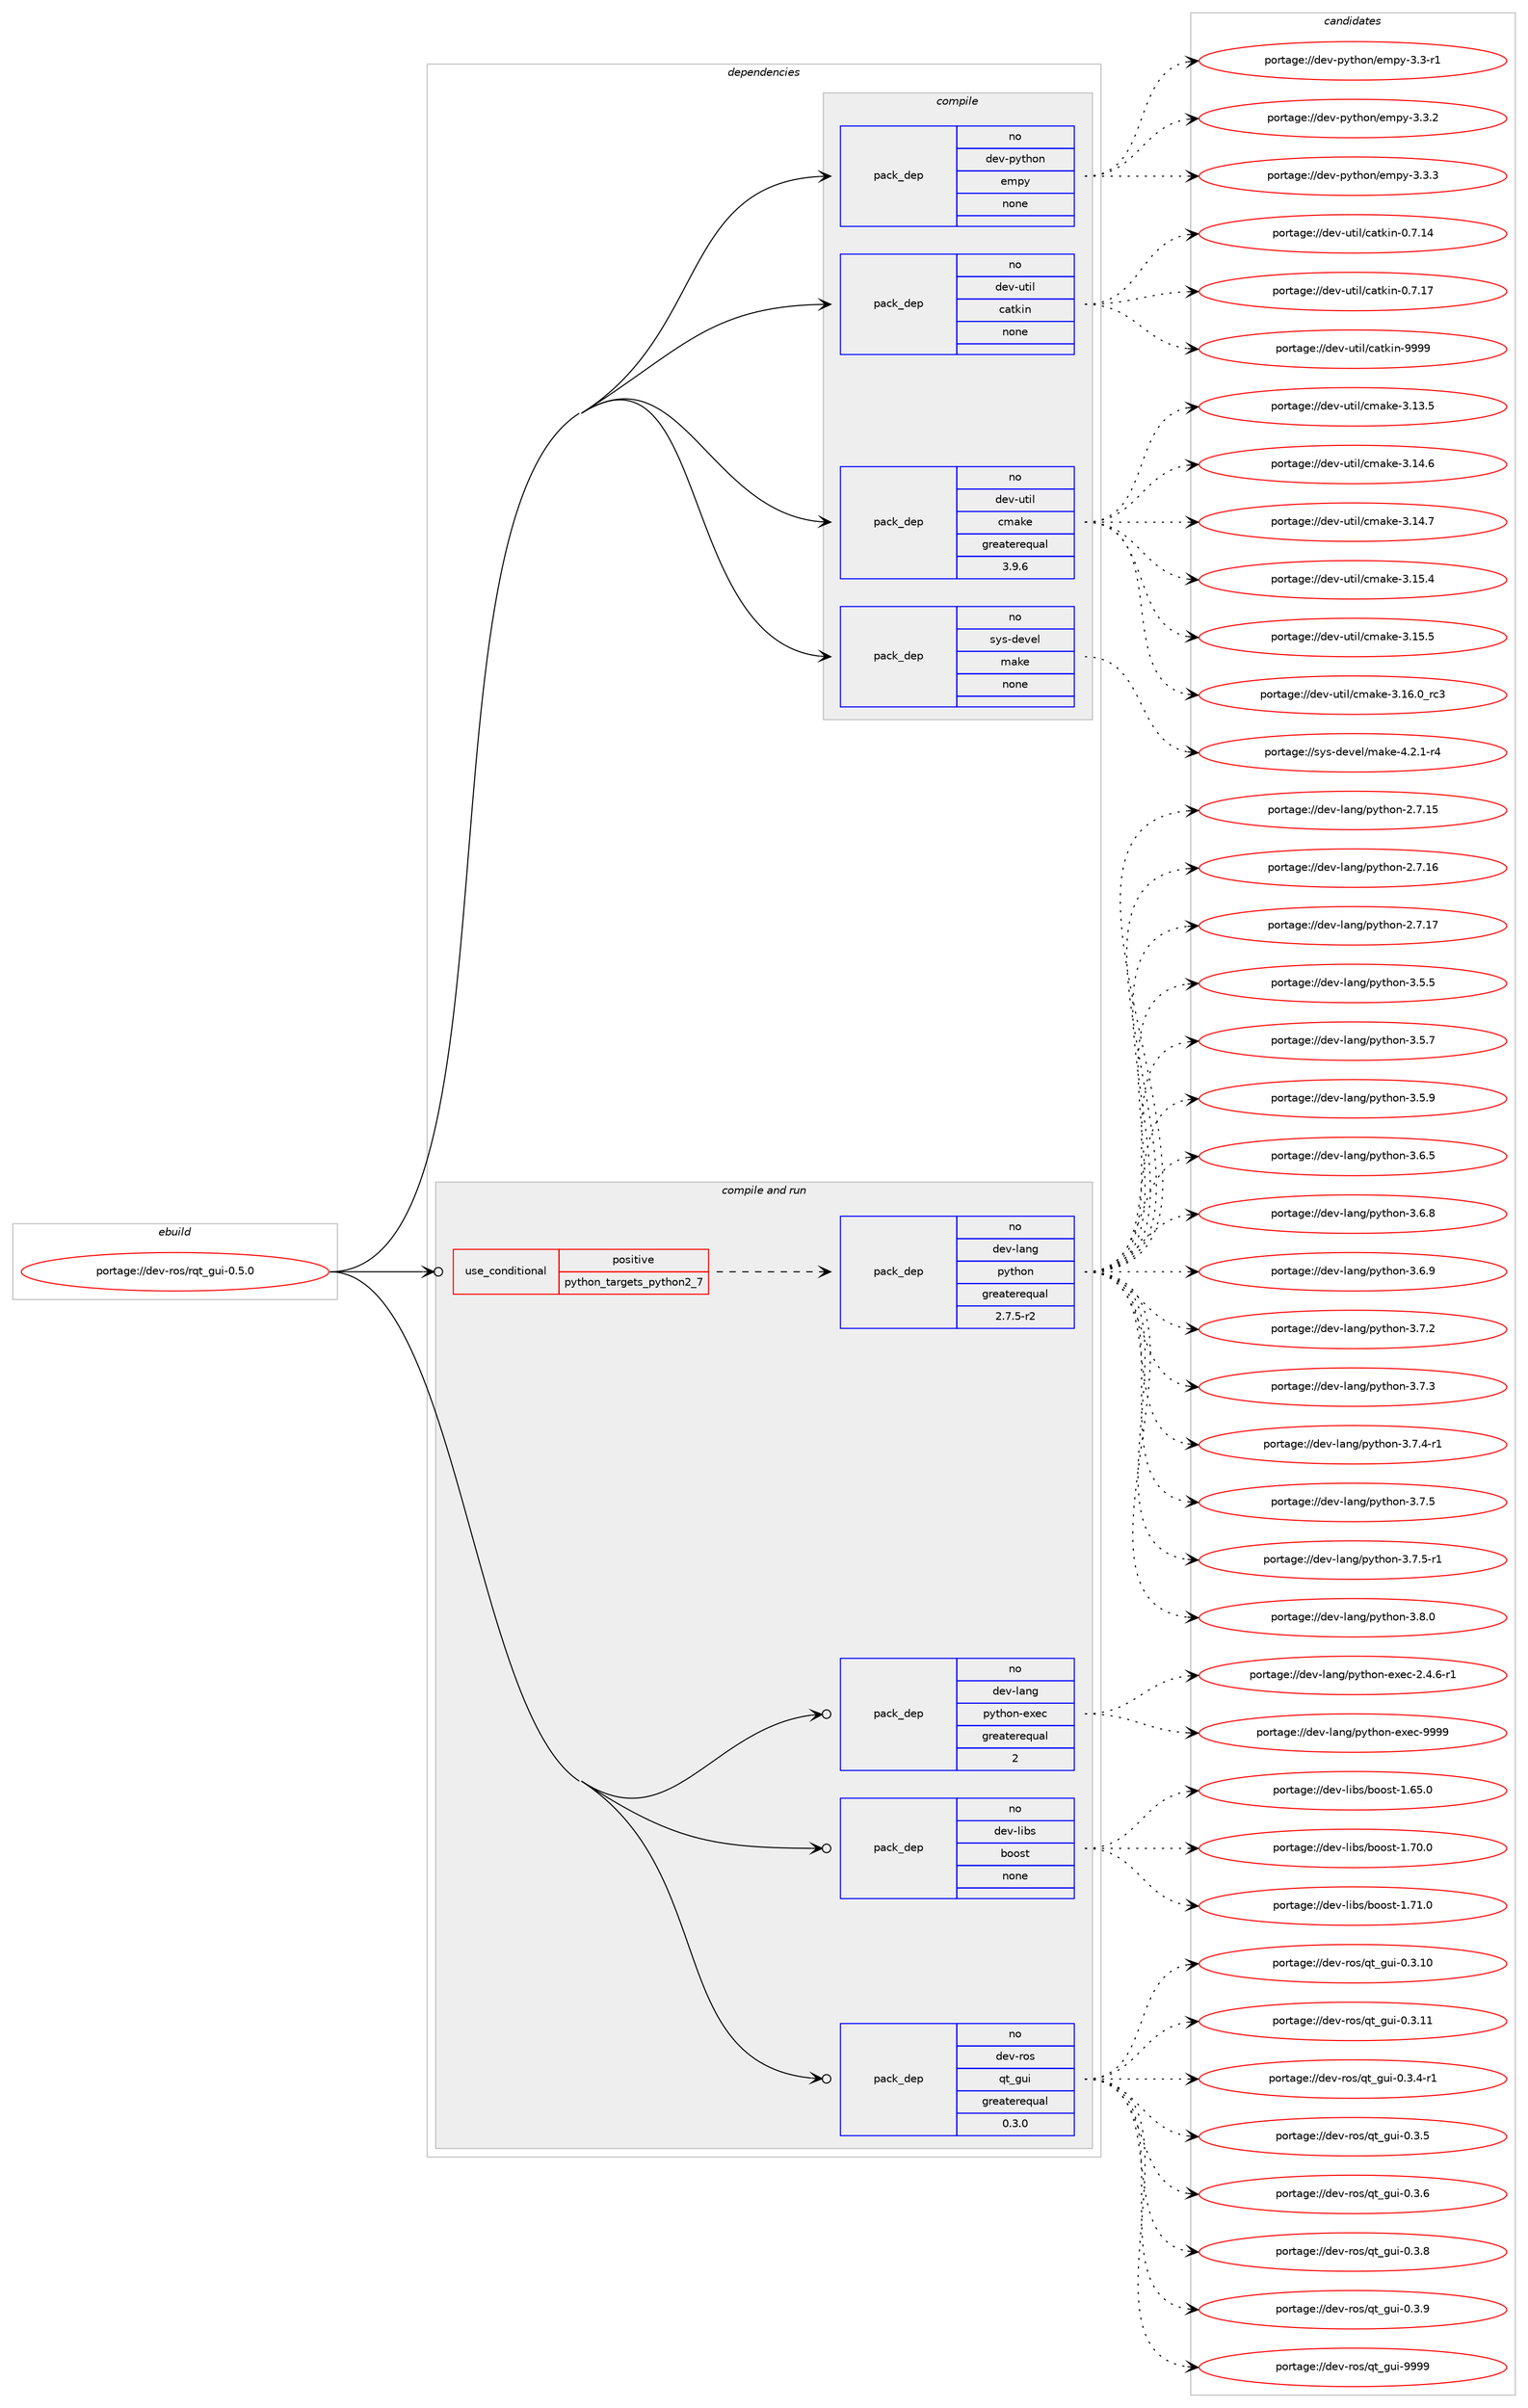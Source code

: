 digraph prolog {

# *************
# Graph options
# *************

newrank=true;
concentrate=true;
compound=true;
graph [rankdir=LR,fontname=Helvetica,fontsize=10,ranksep=1.5];#, ranksep=2.5, nodesep=0.2];
edge  [arrowhead=vee];
node  [fontname=Helvetica,fontsize=10];

# **********
# The ebuild
# **********

subgraph cluster_leftcol {
color=gray;
rank=same;
label=<<i>ebuild</i>>;
id [label="portage://dev-ros/rqt_gui-0.5.0", color=red, width=4, href="../dev-ros/rqt_gui-0.5.0.svg"];
}

# ****************
# The dependencies
# ****************

subgraph cluster_midcol {
color=gray;
label=<<i>dependencies</i>>;
subgraph cluster_compile {
fillcolor="#eeeeee";
style=filled;
label=<<i>compile</i>>;
subgraph pack152427 {
dependency200434 [label=<<TABLE BORDER="0" CELLBORDER="1" CELLSPACING="0" CELLPADDING="4" WIDTH="220"><TR><TD ROWSPAN="6" CELLPADDING="30">pack_dep</TD></TR><TR><TD WIDTH="110">no</TD></TR><TR><TD>dev-python</TD></TR><TR><TD>empy</TD></TR><TR><TD>none</TD></TR><TR><TD></TD></TR></TABLE>>, shape=none, color=blue];
}
id:e -> dependency200434:w [weight=20,style="solid",arrowhead="vee"];
subgraph pack152428 {
dependency200435 [label=<<TABLE BORDER="0" CELLBORDER="1" CELLSPACING="0" CELLPADDING="4" WIDTH="220"><TR><TD ROWSPAN="6" CELLPADDING="30">pack_dep</TD></TR><TR><TD WIDTH="110">no</TD></TR><TR><TD>dev-util</TD></TR><TR><TD>catkin</TD></TR><TR><TD>none</TD></TR><TR><TD></TD></TR></TABLE>>, shape=none, color=blue];
}
id:e -> dependency200435:w [weight=20,style="solid",arrowhead="vee"];
subgraph pack152429 {
dependency200436 [label=<<TABLE BORDER="0" CELLBORDER="1" CELLSPACING="0" CELLPADDING="4" WIDTH="220"><TR><TD ROWSPAN="6" CELLPADDING="30">pack_dep</TD></TR><TR><TD WIDTH="110">no</TD></TR><TR><TD>dev-util</TD></TR><TR><TD>cmake</TD></TR><TR><TD>greaterequal</TD></TR><TR><TD>3.9.6</TD></TR></TABLE>>, shape=none, color=blue];
}
id:e -> dependency200436:w [weight=20,style="solid",arrowhead="vee"];
subgraph pack152430 {
dependency200437 [label=<<TABLE BORDER="0" CELLBORDER="1" CELLSPACING="0" CELLPADDING="4" WIDTH="220"><TR><TD ROWSPAN="6" CELLPADDING="30">pack_dep</TD></TR><TR><TD WIDTH="110">no</TD></TR><TR><TD>sys-devel</TD></TR><TR><TD>make</TD></TR><TR><TD>none</TD></TR><TR><TD></TD></TR></TABLE>>, shape=none, color=blue];
}
id:e -> dependency200437:w [weight=20,style="solid",arrowhead="vee"];
}
subgraph cluster_compileandrun {
fillcolor="#eeeeee";
style=filled;
label=<<i>compile and run</i>>;
subgraph cond44577 {
dependency200438 [label=<<TABLE BORDER="0" CELLBORDER="1" CELLSPACING="0" CELLPADDING="4"><TR><TD ROWSPAN="3" CELLPADDING="10">use_conditional</TD></TR><TR><TD>positive</TD></TR><TR><TD>python_targets_python2_7</TD></TR></TABLE>>, shape=none, color=red];
subgraph pack152431 {
dependency200439 [label=<<TABLE BORDER="0" CELLBORDER="1" CELLSPACING="0" CELLPADDING="4" WIDTH="220"><TR><TD ROWSPAN="6" CELLPADDING="30">pack_dep</TD></TR><TR><TD WIDTH="110">no</TD></TR><TR><TD>dev-lang</TD></TR><TR><TD>python</TD></TR><TR><TD>greaterequal</TD></TR><TR><TD>2.7.5-r2</TD></TR></TABLE>>, shape=none, color=blue];
}
dependency200438:e -> dependency200439:w [weight=20,style="dashed",arrowhead="vee"];
}
id:e -> dependency200438:w [weight=20,style="solid",arrowhead="odotvee"];
subgraph pack152432 {
dependency200440 [label=<<TABLE BORDER="0" CELLBORDER="1" CELLSPACING="0" CELLPADDING="4" WIDTH="220"><TR><TD ROWSPAN="6" CELLPADDING="30">pack_dep</TD></TR><TR><TD WIDTH="110">no</TD></TR><TR><TD>dev-lang</TD></TR><TR><TD>python-exec</TD></TR><TR><TD>greaterequal</TD></TR><TR><TD>2</TD></TR></TABLE>>, shape=none, color=blue];
}
id:e -> dependency200440:w [weight=20,style="solid",arrowhead="odotvee"];
subgraph pack152433 {
dependency200441 [label=<<TABLE BORDER="0" CELLBORDER="1" CELLSPACING="0" CELLPADDING="4" WIDTH="220"><TR><TD ROWSPAN="6" CELLPADDING="30">pack_dep</TD></TR><TR><TD WIDTH="110">no</TD></TR><TR><TD>dev-libs</TD></TR><TR><TD>boost</TD></TR><TR><TD>none</TD></TR><TR><TD></TD></TR></TABLE>>, shape=none, color=blue];
}
id:e -> dependency200441:w [weight=20,style="solid",arrowhead="odotvee"];
subgraph pack152434 {
dependency200442 [label=<<TABLE BORDER="0" CELLBORDER="1" CELLSPACING="0" CELLPADDING="4" WIDTH="220"><TR><TD ROWSPAN="6" CELLPADDING="30">pack_dep</TD></TR><TR><TD WIDTH="110">no</TD></TR><TR><TD>dev-ros</TD></TR><TR><TD>qt_gui</TD></TR><TR><TD>greaterequal</TD></TR><TR><TD>0.3.0</TD></TR></TABLE>>, shape=none, color=blue];
}
id:e -> dependency200442:w [weight=20,style="solid",arrowhead="odotvee"];
}
subgraph cluster_run {
fillcolor="#eeeeee";
style=filled;
label=<<i>run</i>>;
}
}

# **************
# The candidates
# **************

subgraph cluster_choices {
rank=same;
color=gray;
label=<<i>candidates</i>>;

subgraph choice152427 {
color=black;
nodesep=1;
choiceportage1001011184511212111610411111047101109112121455146514511449 [label="portage://dev-python/empy-3.3-r1", color=red, width=4,href="../dev-python/empy-3.3-r1.svg"];
choiceportage1001011184511212111610411111047101109112121455146514650 [label="portage://dev-python/empy-3.3.2", color=red, width=4,href="../dev-python/empy-3.3.2.svg"];
choiceportage1001011184511212111610411111047101109112121455146514651 [label="portage://dev-python/empy-3.3.3", color=red, width=4,href="../dev-python/empy-3.3.3.svg"];
dependency200434:e -> choiceportage1001011184511212111610411111047101109112121455146514511449:w [style=dotted,weight="100"];
dependency200434:e -> choiceportage1001011184511212111610411111047101109112121455146514650:w [style=dotted,weight="100"];
dependency200434:e -> choiceportage1001011184511212111610411111047101109112121455146514651:w [style=dotted,weight="100"];
}
subgraph choice152428 {
color=black;
nodesep=1;
choiceportage1001011184511711610510847999711610710511045484655464952 [label="portage://dev-util/catkin-0.7.14", color=red, width=4,href="../dev-util/catkin-0.7.14.svg"];
choiceportage1001011184511711610510847999711610710511045484655464955 [label="portage://dev-util/catkin-0.7.17", color=red, width=4,href="../dev-util/catkin-0.7.17.svg"];
choiceportage100101118451171161051084799971161071051104557575757 [label="portage://dev-util/catkin-9999", color=red, width=4,href="../dev-util/catkin-9999.svg"];
dependency200435:e -> choiceportage1001011184511711610510847999711610710511045484655464952:w [style=dotted,weight="100"];
dependency200435:e -> choiceportage1001011184511711610510847999711610710511045484655464955:w [style=dotted,weight="100"];
dependency200435:e -> choiceportage100101118451171161051084799971161071051104557575757:w [style=dotted,weight="100"];
}
subgraph choice152429 {
color=black;
nodesep=1;
choiceportage1001011184511711610510847991099710710145514649514653 [label="portage://dev-util/cmake-3.13.5", color=red, width=4,href="../dev-util/cmake-3.13.5.svg"];
choiceportage1001011184511711610510847991099710710145514649524654 [label="portage://dev-util/cmake-3.14.6", color=red, width=4,href="../dev-util/cmake-3.14.6.svg"];
choiceportage1001011184511711610510847991099710710145514649524655 [label="portage://dev-util/cmake-3.14.7", color=red, width=4,href="../dev-util/cmake-3.14.7.svg"];
choiceportage1001011184511711610510847991099710710145514649534652 [label="portage://dev-util/cmake-3.15.4", color=red, width=4,href="../dev-util/cmake-3.15.4.svg"];
choiceportage1001011184511711610510847991099710710145514649534653 [label="portage://dev-util/cmake-3.15.5", color=red, width=4,href="../dev-util/cmake-3.15.5.svg"];
choiceportage1001011184511711610510847991099710710145514649544648951149951 [label="portage://dev-util/cmake-3.16.0_rc3", color=red, width=4,href="../dev-util/cmake-3.16.0_rc3.svg"];
dependency200436:e -> choiceportage1001011184511711610510847991099710710145514649514653:w [style=dotted,weight="100"];
dependency200436:e -> choiceportage1001011184511711610510847991099710710145514649524654:w [style=dotted,weight="100"];
dependency200436:e -> choiceportage1001011184511711610510847991099710710145514649524655:w [style=dotted,weight="100"];
dependency200436:e -> choiceportage1001011184511711610510847991099710710145514649534652:w [style=dotted,weight="100"];
dependency200436:e -> choiceportage1001011184511711610510847991099710710145514649534653:w [style=dotted,weight="100"];
dependency200436:e -> choiceportage1001011184511711610510847991099710710145514649544648951149951:w [style=dotted,weight="100"];
}
subgraph choice152430 {
color=black;
nodesep=1;
choiceportage1151211154510010111810110847109971071014552465046494511452 [label="portage://sys-devel/make-4.2.1-r4", color=red, width=4,href="../sys-devel/make-4.2.1-r4.svg"];
dependency200437:e -> choiceportage1151211154510010111810110847109971071014552465046494511452:w [style=dotted,weight="100"];
}
subgraph choice152431 {
color=black;
nodesep=1;
choiceportage10010111845108971101034711212111610411111045504655464953 [label="portage://dev-lang/python-2.7.15", color=red, width=4,href="../dev-lang/python-2.7.15.svg"];
choiceportage10010111845108971101034711212111610411111045504655464954 [label="portage://dev-lang/python-2.7.16", color=red, width=4,href="../dev-lang/python-2.7.16.svg"];
choiceportage10010111845108971101034711212111610411111045504655464955 [label="portage://dev-lang/python-2.7.17", color=red, width=4,href="../dev-lang/python-2.7.17.svg"];
choiceportage100101118451089711010347112121116104111110455146534653 [label="portage://dev-lang/python-3.5.5", color=red, width=4,href="../dev-lang/python-3.5.5.svg"];
choiceportage100101118451089711010347112121116104111110455146534655 [label="portage://dev-lang/python-3.5.7", color=red, width=4,href="../dev-lang/python-3.5.7.svg"];
choiceportage100101118451089711010347112121116104111110455146534657 [label="portage://dev-lang/python-3.5.9", color=red, width=4,href="../dev-lang/python-3.5.9.svg"];
choiceportage100101118451089711010347112121116104111110455146544653 [label="portage://dev-lang/python-3.6.5", color=red, width=4,href="../dev-lang/python-3.6.5.svg"];
choiceportage100101118451089711010347112121116104111110455146544656 [label="portage://dev-lang/python-3.6.8", color=red, width=4,href="../dev-lang/python-3.6.8.svg"];
choiceportage100101118451089711010347112121116104111110455146544657 [label="portage://dev-lang/python-3.6.9", color=red, width=4,href="../dev-lang/python-3.6.9.svg"];
choiceportage100101118451089711010347112121116104111110455146554650 [label="portage://dev-lang/python-3.7.2", color=red, width=4,href="../dev-lang/python-3.7.2.svg"];
choiceportage100101118451089711010347112121116104111110455146554651 [label="portage://dev-lang/python-3.7.3", color=red, width=4,href="../dev-lang/python-3.7.3.svg"];
choiceportage1001011184510897110103471121211161041111104551465546524511449 [label="portage://dev-lang/python-3.7.4-r1", color=red, width=4,href="../dev-lang/python-3.7.4-r1.svg"];
choiceportage100101118451089711010347112121116104111110455146554653 [label="portage://dev-lang/python-3.7.5", color=red, width=4,href="../dev-lang/python-3.7.5.svg"];
choiceportage1001011184510897110103471121211161041111104551465546534511449 [label="portage://dev-lang/python-3.7.5-r1", color=red, width=4,href="../dev-lang/python-3.7.5-r1.svg"];
choiceportage100101118451089711010347112121116104111110455146564648 [label="portage://dev-lang/python-3.8.0", color=red, width=4,href="../dev-lang/python-3.8.0.svg"];
dependency200439:e -> choiceportage10010111845108971101034711212111610411111045504655464953:w [style=dotted,weight="100"];
dependency200439:e -> choiceportage10010111845108971101034711212111610411111045504655464954:w [style=dotted,weight="100"];
dependency200439:e -> choiceportage10010111845108971101034711212111610411111045504655464955:w [style=dotted,weight="100"];
dependency200439:e -> choiceportage100101118451089711010347112121116104111110455146534653:w [style=dotted,weight="100"];
dependency200439:e -> choiceportage100101118451089711010347112121116104111110455146534655:w [style=dotted,weight="100"];
dependency200439:e -> choiceportage100101118451089711010347112121116104111110455146534657:w [style=dotted,weight="100"];
dependency200439:e -> choiceportage100101118451089711010347112121116104111110455146544653:w [style=dotted,weight="100"];
dependency200439:e -> choiceportage100101118451089711010347112121116104111110455146544656:w [style=dotted,weight="100"];
dependency200439:e -> choiceportage100101118451089711010347112121116104111110455146544657:w [style=dotted,weight="100"];
dependency200439:e -> choiceportage100101118451089711010347112121116104111110455146554650:w [style=dotted,weight="100"];
dependency200439:e -> choiceportage100101118451089711010347112121116104111110455146554651:w [style=dotted,weight="100"];
dependency200439:e -> choiceportage1001011184510897110103471121211161041111104551465546524511449:w [style=dotted,weight="100"];
dependency200439:e -> choiceportage100101118451089711010347112121116104111110455146554653:w [style=dotted,weight="100"];
dependency200439:e -> choiceportage1001011184510897110103471121211161041111104551465546534511449:w [style=dotted,weight="100"];
dependency200439:e -> choiceportage100101118451089711010347112121116104111110455146564648:w [style=dotted,weight="100"];
}
subgraph choice152432 {
color=black;
nodesep=1;
choiceportage10010111845108971101034711212111610411111045101120101994550465246544511449 [label="portage://dev-lang/python-exec-2.4.6-r1", color=red, width=4,href="../dev-lang/python-exec-2.4.6-r1.svg"];
choiceportage10010111845108971101034711212111610411111045101120101994557575757 [label="portage://dev-lang/python-exec-9999", color=red, width=4,href="../dev-lang/python-exec-9999.svg"];
dependency200440:e -> choiceportage10010111845108971101034711212111610411111045101120101994550465246544511449:w [style=dotted,weight="100"];
dependency200440:e -> choiceportage10010111845108971101034711212111610411111045101120101994557575757:w [style=dotted,weight="100"];
}
subgraph choice152433 {
color=black;
nodesep=1;
choiceportage1001011184510810598115479811111111511645494654534648 [label="portage://dev-libs/boost-1.65.0", color=red, width=4,href="../dev-libs/boost-1.65.0.svg"];
choiceportage1001011184510810598115479811111111511645494655484648 [label="portage://dev-libs/boost-1.70.0", color=red, width=4,href="../dev-libs/boost-1.70.0.svg"];
choiceportage1001011184510810598115479811111111511645494655494648 [label="portage://dev-libs/boost-1.71.0", color=red, width=4,href="../dev-libs/boost-1.71.0.svg"];
dependency200441:e -> choiceportage1001011184510810598115479811111111511645494654534648:w [style=dotted,weight="100"];
dependency200441:e -> choiceportage1001011184510810598115479811111111511645494655484648:w [style=dotted,weight="100"];
dependency200441:e -> choiceportage1001011184510810598115479811111111511645494655494648:w [style=dotted,weight="100"];
}
subgraph choice152434 {
color=black;
nodesep=1;
choiceportage10010111845114111115471131169510311710545484651464948 [label="portage://dev-ros/qt_gui-0.3.10", color=red, width=4,href="../dev-ros/qt_gui-0.3.10.svg"];
choiceportage10010111845114111115471131169510311710545484651464949 [label="portage://dev-ros/qt_gui-0.3.11", color=red, width=4,href="../dev-ros/qt_gui-0.3.11.svg"];
choiceportage1001011184511411111547113116951031171054548465146524511449 [label="portage://dev-ros/qt_gui-0.3.4-r1", color=red, width=4,href="../dev-ros/qt_gui-0.3.4-r1.svg"];
choiceportage100101118451141111154711311695103117105454846514653 [label="portage://dev-ros/qt_gui-0.3.5", color=red, width=4,href="../dev-ros/qt_gui-0.3.5.svg"];
choiceportage100101118451141111154711311695103117105454846514654 [label="portage://dev-ros/qt_gui-0.3.6", color=red, width=4,href="../dev-ros/qt_gui-0.3.6.svg"];
choiceportage100101118451141111154711311695103117105454846514656 [label="portage://dev-ros/qt_gui-0.3.8", color=red, width=4,href="../dev-ros/qt_gui-0.3.8.svg"];
choiceportage100101118451141111154711311695103117105454846514657 [label="portage://dev-ros/qt_gui-0.3.9", color=red, width=4,href="../dev-ros/qt_gui-0.3.9.svg"];
choiceportage1001011184511411111547113116951031171054557575757 [label="portage://dev-ros/qt_gui-9999", color=red, width=4,href="../dev-ros/qt_gui-9999.svg"];
dependency200442:e -> choiceportage10010111845114111115471131169510311710545484651464948:w [style=dotted,weight="100"];
dependency200442:e -> choiceportage10010111845114111115471131169510311710545484651464949:w [style=dotted,weight="100"];
dependency200442:e -> choiceportage1001011184511411111547113116951031171054548465146524511449:w [style=dotted,weight="100"];
dependency200442:e -> choiceportage100101118451141111154711311695103117105454846514653:w [style=dotted,weight="100"];
dependency200442:e -> choiceportage100101118451141111154711311695103117105454846514654:w [style=dotted,weight="100"];
dependency200442:e -> choiceportage100101118451141111154711311695103117105454846514656:w [style=dotted,weight="100"];
dependency200442:e -> choiceportage100101118451141111154711311695103117105454846514657:w [style=dotted,weight="100"];
dependency200442:e -> choiceportage1001011184511411111547113116951031171054557575757:w [style=dotted,weight="100"];
}
}

}
